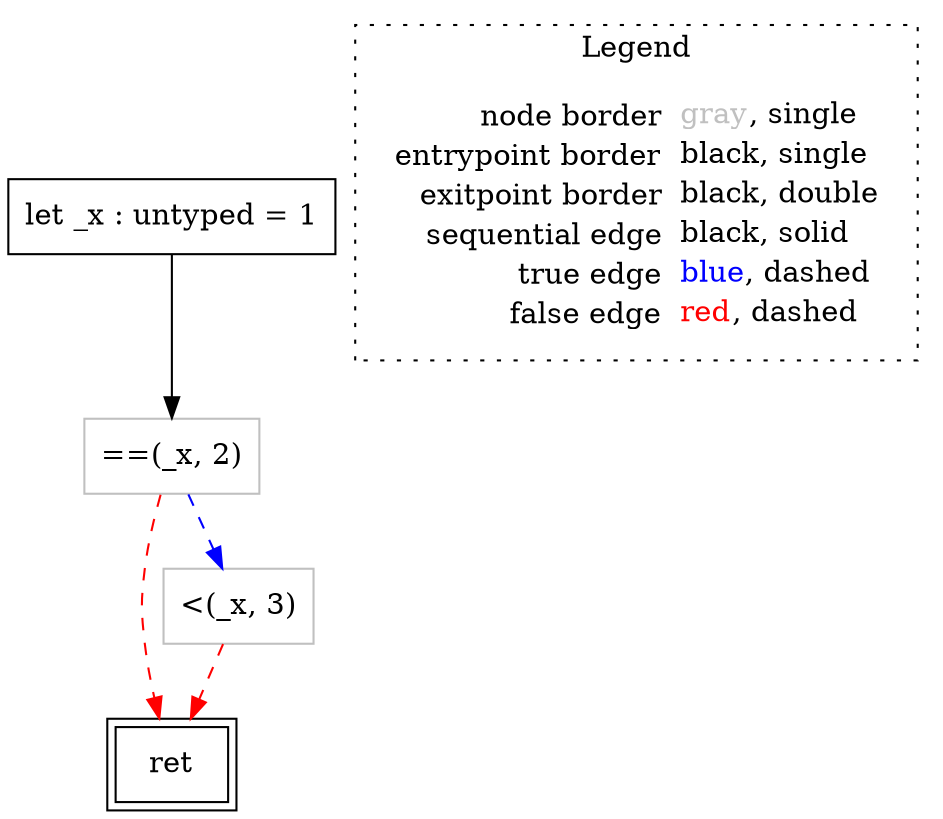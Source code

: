 digraph {
	"node0" [shape="rect",color="black",label=<let _x : untyped = 1>];
	"node1" [shape="rect",color="gray",label=<==(_x, 2)>];
	"node2" [shape="rect",color="black",peripheries="2",label=<ret>];
	"node3" [shape="rect",color="gray",label=<&lt;(_x, 3)>];
	"node1" -> "node2" [color="red",style="dashed"];
	"node1" -> "node3" [color="blue",style="dashed"];
	"node3" -> "node2" [color="red",style="dashed"];
	"node0" -> "node1" [color="black"];
subgraph cluster_legend {
	label="Legend";
	style=dotted;
	node [shape=plaintext];
	"legend" [label=<<table border="0" cellpadding="2" cellspacing="0" cellborder="0"><tr><td align="right">node border&nbsp;</td><td align="left"><font color="gray">gray</font>, single</td></tr><tr><td align="right">entrypoint border&nbsp;</td><td align="left"><font color="black">black</font>, single</td></tr><tr><td align="right">exitpoint border&nbsp;</td><td align="left"><font color="black">black</font>, double</td></tr><tr><td align="right">sequential edge&nbsp;</td><td align="left"><font color="black">black</font>, solid</td></tr><tr><td align="right">true edge&nbsp;</td><td align="left"><font color="blue">blue</font>, dashed</td></tr><tr><td align="right">false edge&nbsp;</td><td align="left"><font color="red">red</font>, dashed</td></tr></table>>];
}

}
